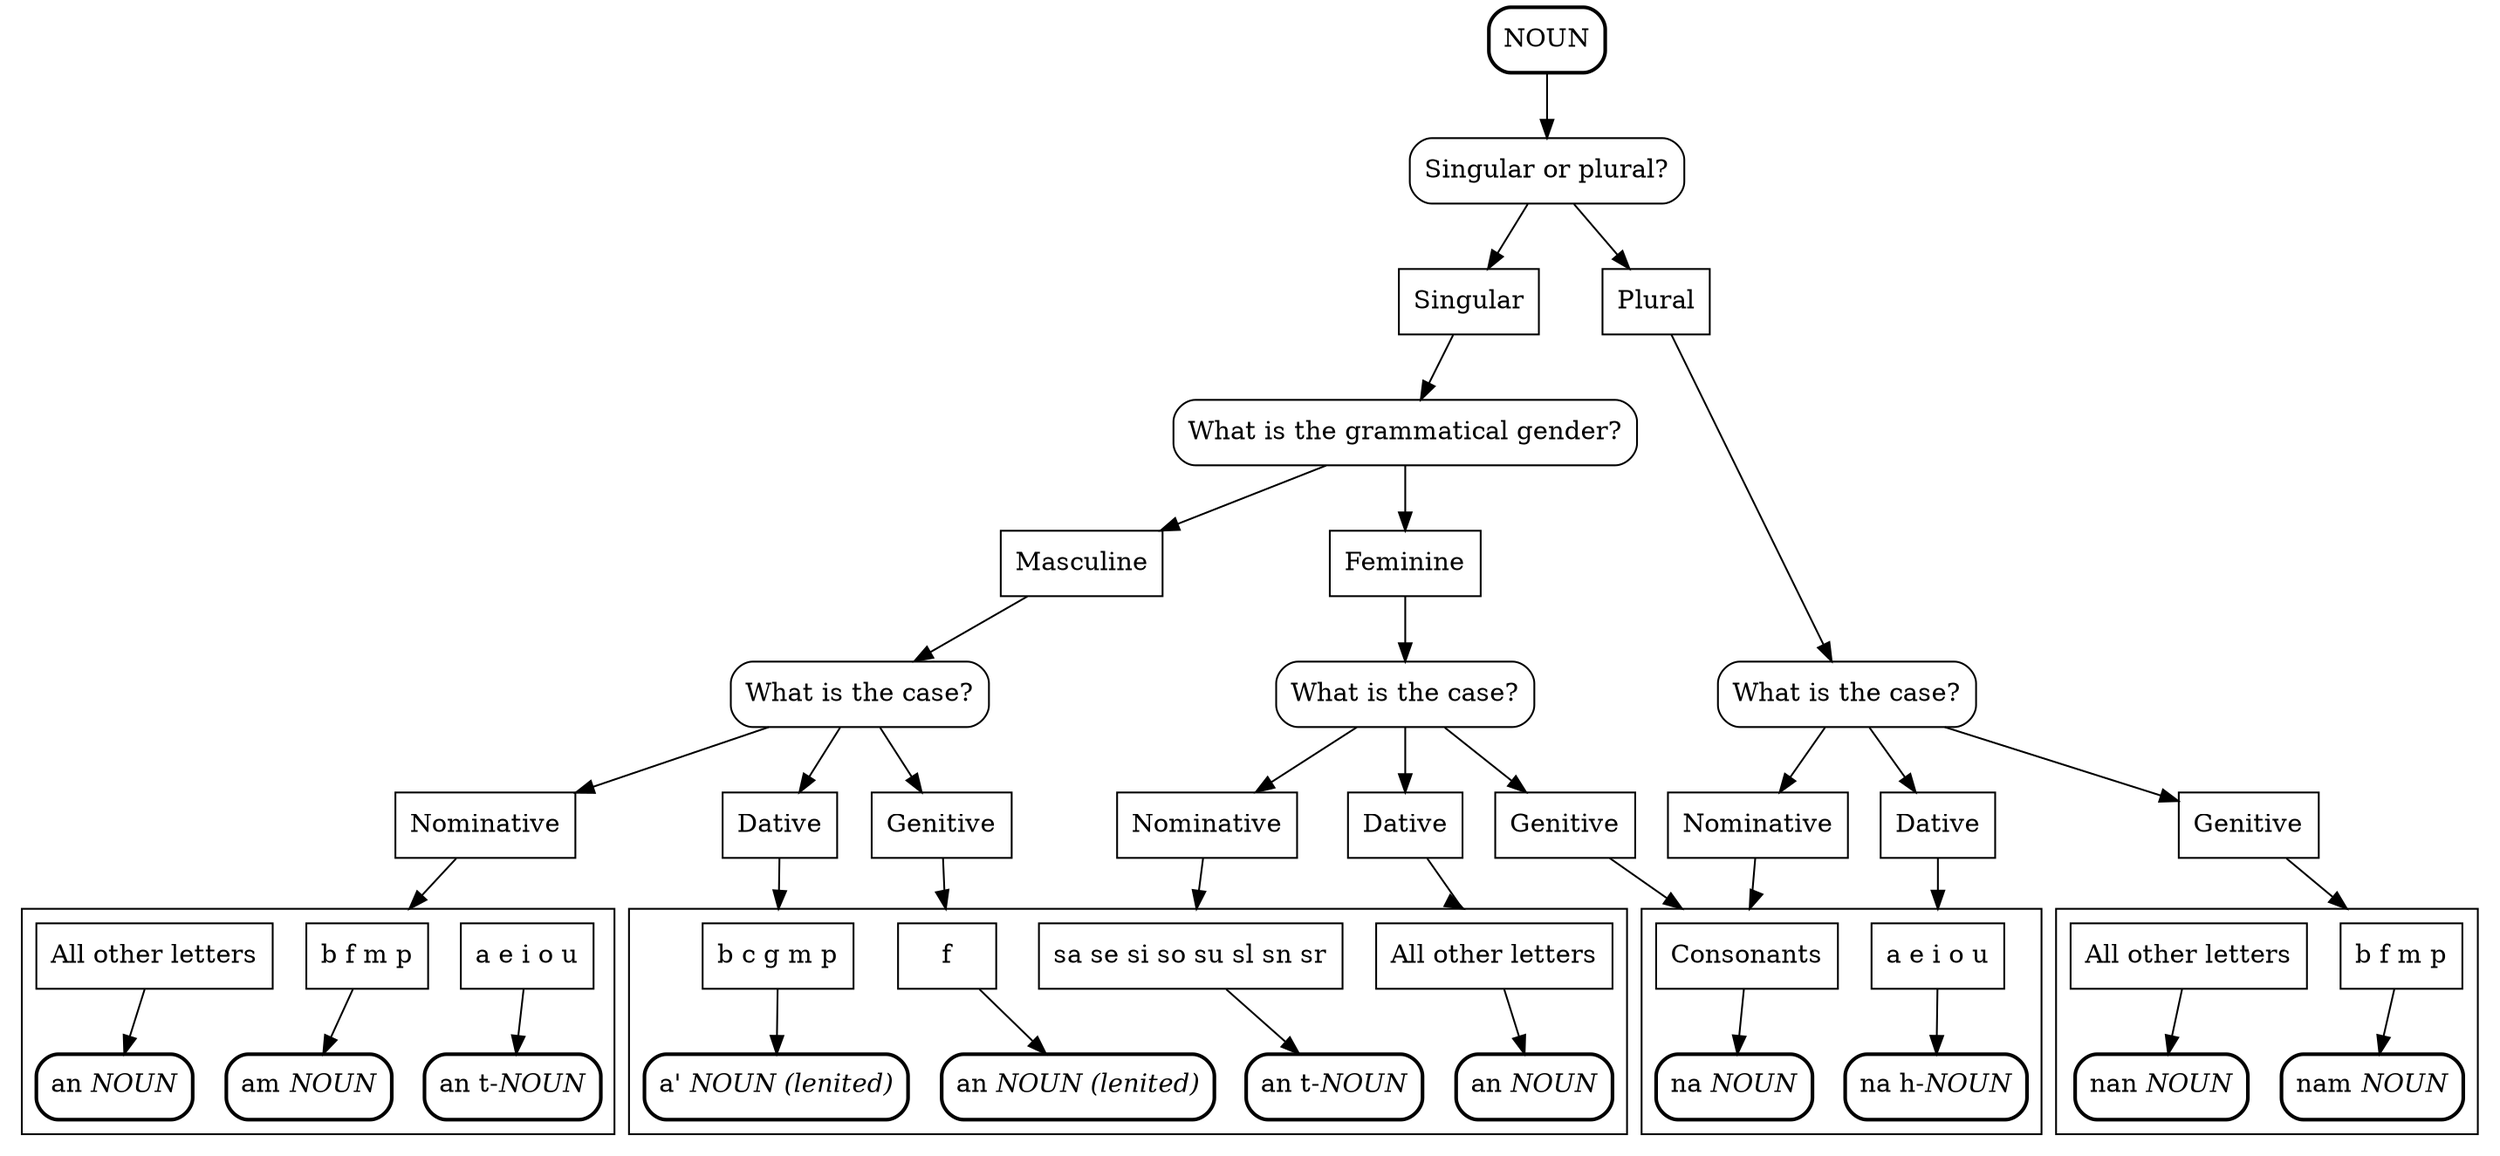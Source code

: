 digraph definite_article {
	graph[compound=true];
	node [shape = box];
	rankdir=TB;
	/* nodes */
	START					[label="NOUN", style="rounded, bold"];
	number					[label="Singular or plural?", style="rounded"];
	singular				[label="Singular"];
	plural					[label="Plural"];
	gender					[label="What is the grammatical gender?", style="rounded"];
	/* feminine nodes */
	feminine				[label="Feminine"];
	case_f					[label="What is the case?", style="rounded"];
	nominative_f			[label="Nominative"];
	dative_f				[label="Dative"];
	genitive_f				[label="Genitive"];
	/* masculine nodes */
	masculine				[label="Masculine"];
	case_m					[label="What is the case?", style="rounded"];
	nominative_m			[label="Nominative"];
	dative_m				[label="Dative"];
	genitive_m				[label="Genitive"];
	/* plural nodes */
	case_p					[label="What is the case?", style="rounded"];
	nominative_p			[label="Nominative"];
	dative_p				[label="Dative"];
	genitive_p				[label="Genitive"];
	/* groups */
	subgraph cluster_0 {
		vowel_group_1		[label="a e i o u"];
		ant_group_1			[label=<an t-<i>NOUN</i>>, style="rounded, bold"];
		bfmp_group_1		[label="b f m p"];
		am_group_1			[label=<am <i>NOUN</i>>, style="rounded, bold"];
		others_group_1		[label="All other letters"];
		an_group_1			[label=<an <i>NOUN</i>>, style="rounded, bold"];

		vowel_group_1 -> ant_group_1;
		bfmp_group_1 -> am_group_1;
		others_group_1 -> an_group_1;
	}
	subgraph cluster_1 {
		bcgmp_group_2		[label="b c g m p"];
		a_group_2			[label=<a' <i>NOUN (lenited)</i>>, style="rounded, bold"];
		f_group_2			[label="f"];
		anf_group_2			[label=<an <i>NOUN (lenited)</i>>, style="rounded, bold"];
		s_group_2			[label="sa se si so su sl sn sr"];
		ant_group_2			[label=<an t-<i>NOUN</i>>, style="rounded, bold"];
		others_group_2		[label="All other letters"];
		an_group_2			[label=<an <i>NOUN</i>>, style="rounded, bold"];

		bcgmp_group_2 -> a_group_2;
		f_group_2 -> anf_group_2;
		s_group_2 -> ant_group_2;
		others_group_2 -> an_group_2;
	}
	subgraph cluster_2 {
		consonants_group_3	[label="Consonants"];
		na_group_3			[label=<na <i>NOUN</i>>, style="rounded, bold"];
		vowel_group_3		[label="a e i o u"];
		nah_group_3			[label=<na h-<i>NOUN</i>>, style="rounded, bold"];

		consonants_group_3 -> na_group_3;
		vowel_group_3 -> nah_group_3;
	}
	subgraph cluster_3 {
		bfmp_group_4		[label="b f m p"];
		nam_group_4			[label=<nam <i>NOUN</i>>, style="rounded, bold"];
		others_group_4		[label="All other letters"];
		nan_group_4			[label=<nan <i>NOUN</i>>, style="rounded, bold"];

		bfmp_group_4 -> nam_group_4;
		others_group_4 -> nan_group_4;
	}

	/* graph */
	START -> number;
	number -> singular;
	number -> plural;
	/* singular */
	singular -> gender;
	plural -> case_p;
	case_p -> nominative_p;
	case_p -> dative_p;
	case_p -> genitive_p;
	nominative_p -> consonants_group_3 [lhead=cluster_2];
	dative_p -> vowel_group_3 [lhead=cluster_2];
	genitive_p -> bfmp_group_4 [lhead=cluster_3];
	/* feminine */
	gender -> feminine;
	feminine -> case_f;
	case_f -> nominative_f;
	case_f -> dative_f;
	case_f -> genitive_f;
	nominative_f -> s_group_2 [lhead=cluster_1];
	dative_f -> others_group_2 [lhead=cluster_1];
	genitive_f -> consonants_group_3 [lhead=cluster_2];
	/* masculine */
	gender -> masculine;
	masculine -> case_m;
	case_m -> nominative_m;
	case_m -> dative_m;
	case_m -> genitive_m;
	nominative_m -> bfmp_group_1 [lhead=cluster_0];
	dative_m -> bcgmp_group_2 [lhead=cluster_1];
	genitive_m -> f_group_2 [lhead=cluster_1];
	/* layout */
	{rank=same; singular, plural}
	{rank=same; feminine, masculine}
	{rank=same; case_m, case_f, case_p}
}